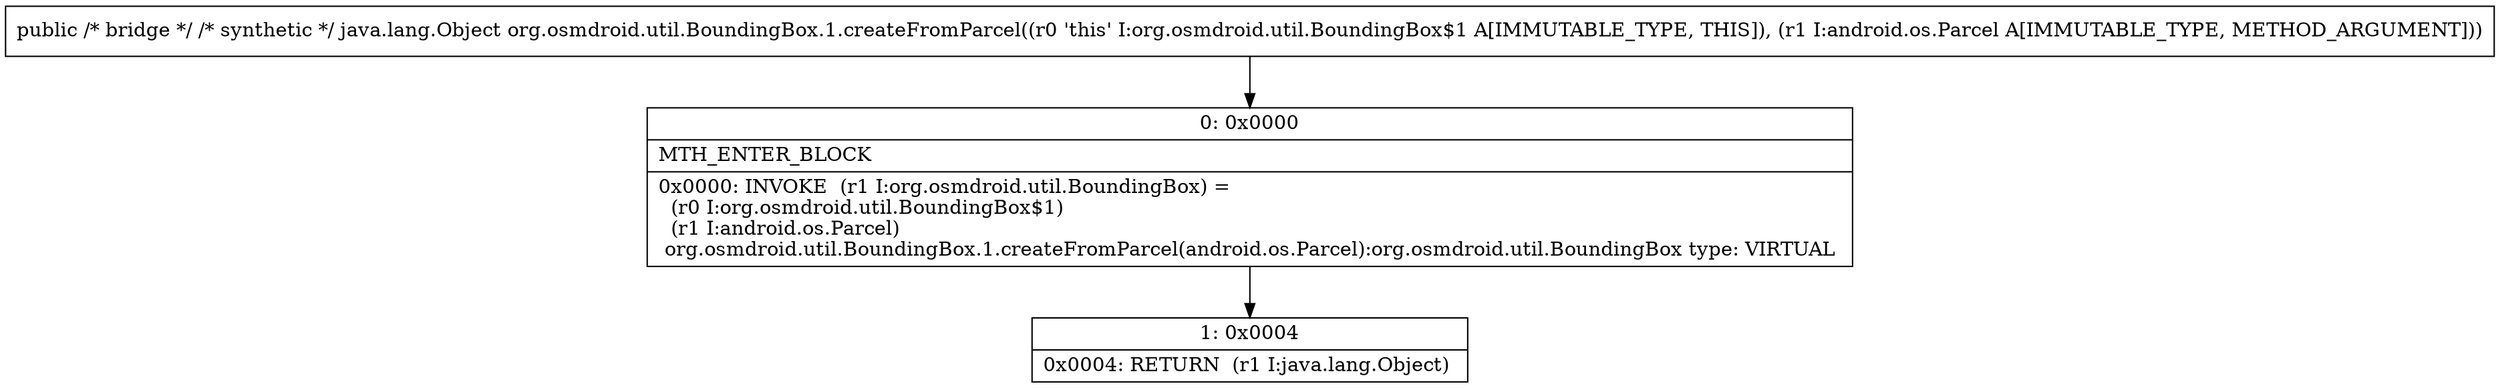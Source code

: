 digraph "CFG fororg.osmdroid.util.BoundingBox.1.createFromParcel(Landroid\/os\/Parcel;)Ljava\/lang\/Object;" {
Node_0 [shape=record,label="{0\:\ 0x0000|MTH_ENTER_BLOCK\l|0x0000: INVOKE  (r1 I:org.osmdroid.util.BoundingBox) = \l  (r0 I:org.osmdroid.util.BoundingBox$1)\l  (r1 I:android.os.Parcel)\l org.osmdroid.util.BoundingBox.1.createFromParcel(android.os.Parcel):org.osmdroid.util.BoundingBox type: VIRTUAL \l}"];
Node_1 [shape=record,label="{1\:\ 0x0004|0x0004: RETURN  (r1 I:java.lang.Object) \l}"];
MethodNode[shape=record,label="{public \/* bridge *\/ \/* synthetic *\/ java.lang.Object org.osmdroid.util.BoundingBox.1.createFromParcel((r0 'this' I:org.osmdroid.util.BoundingBox$1 A[IMMUTABLE_TYPE, THIS]), (r1 I:android.os.Parcel A[IMMUTABLE_TYPE, METHOD_ARGUMENT])) }"];
MethodNode -> Node_0;
Node_0 -> Node_1;
}

